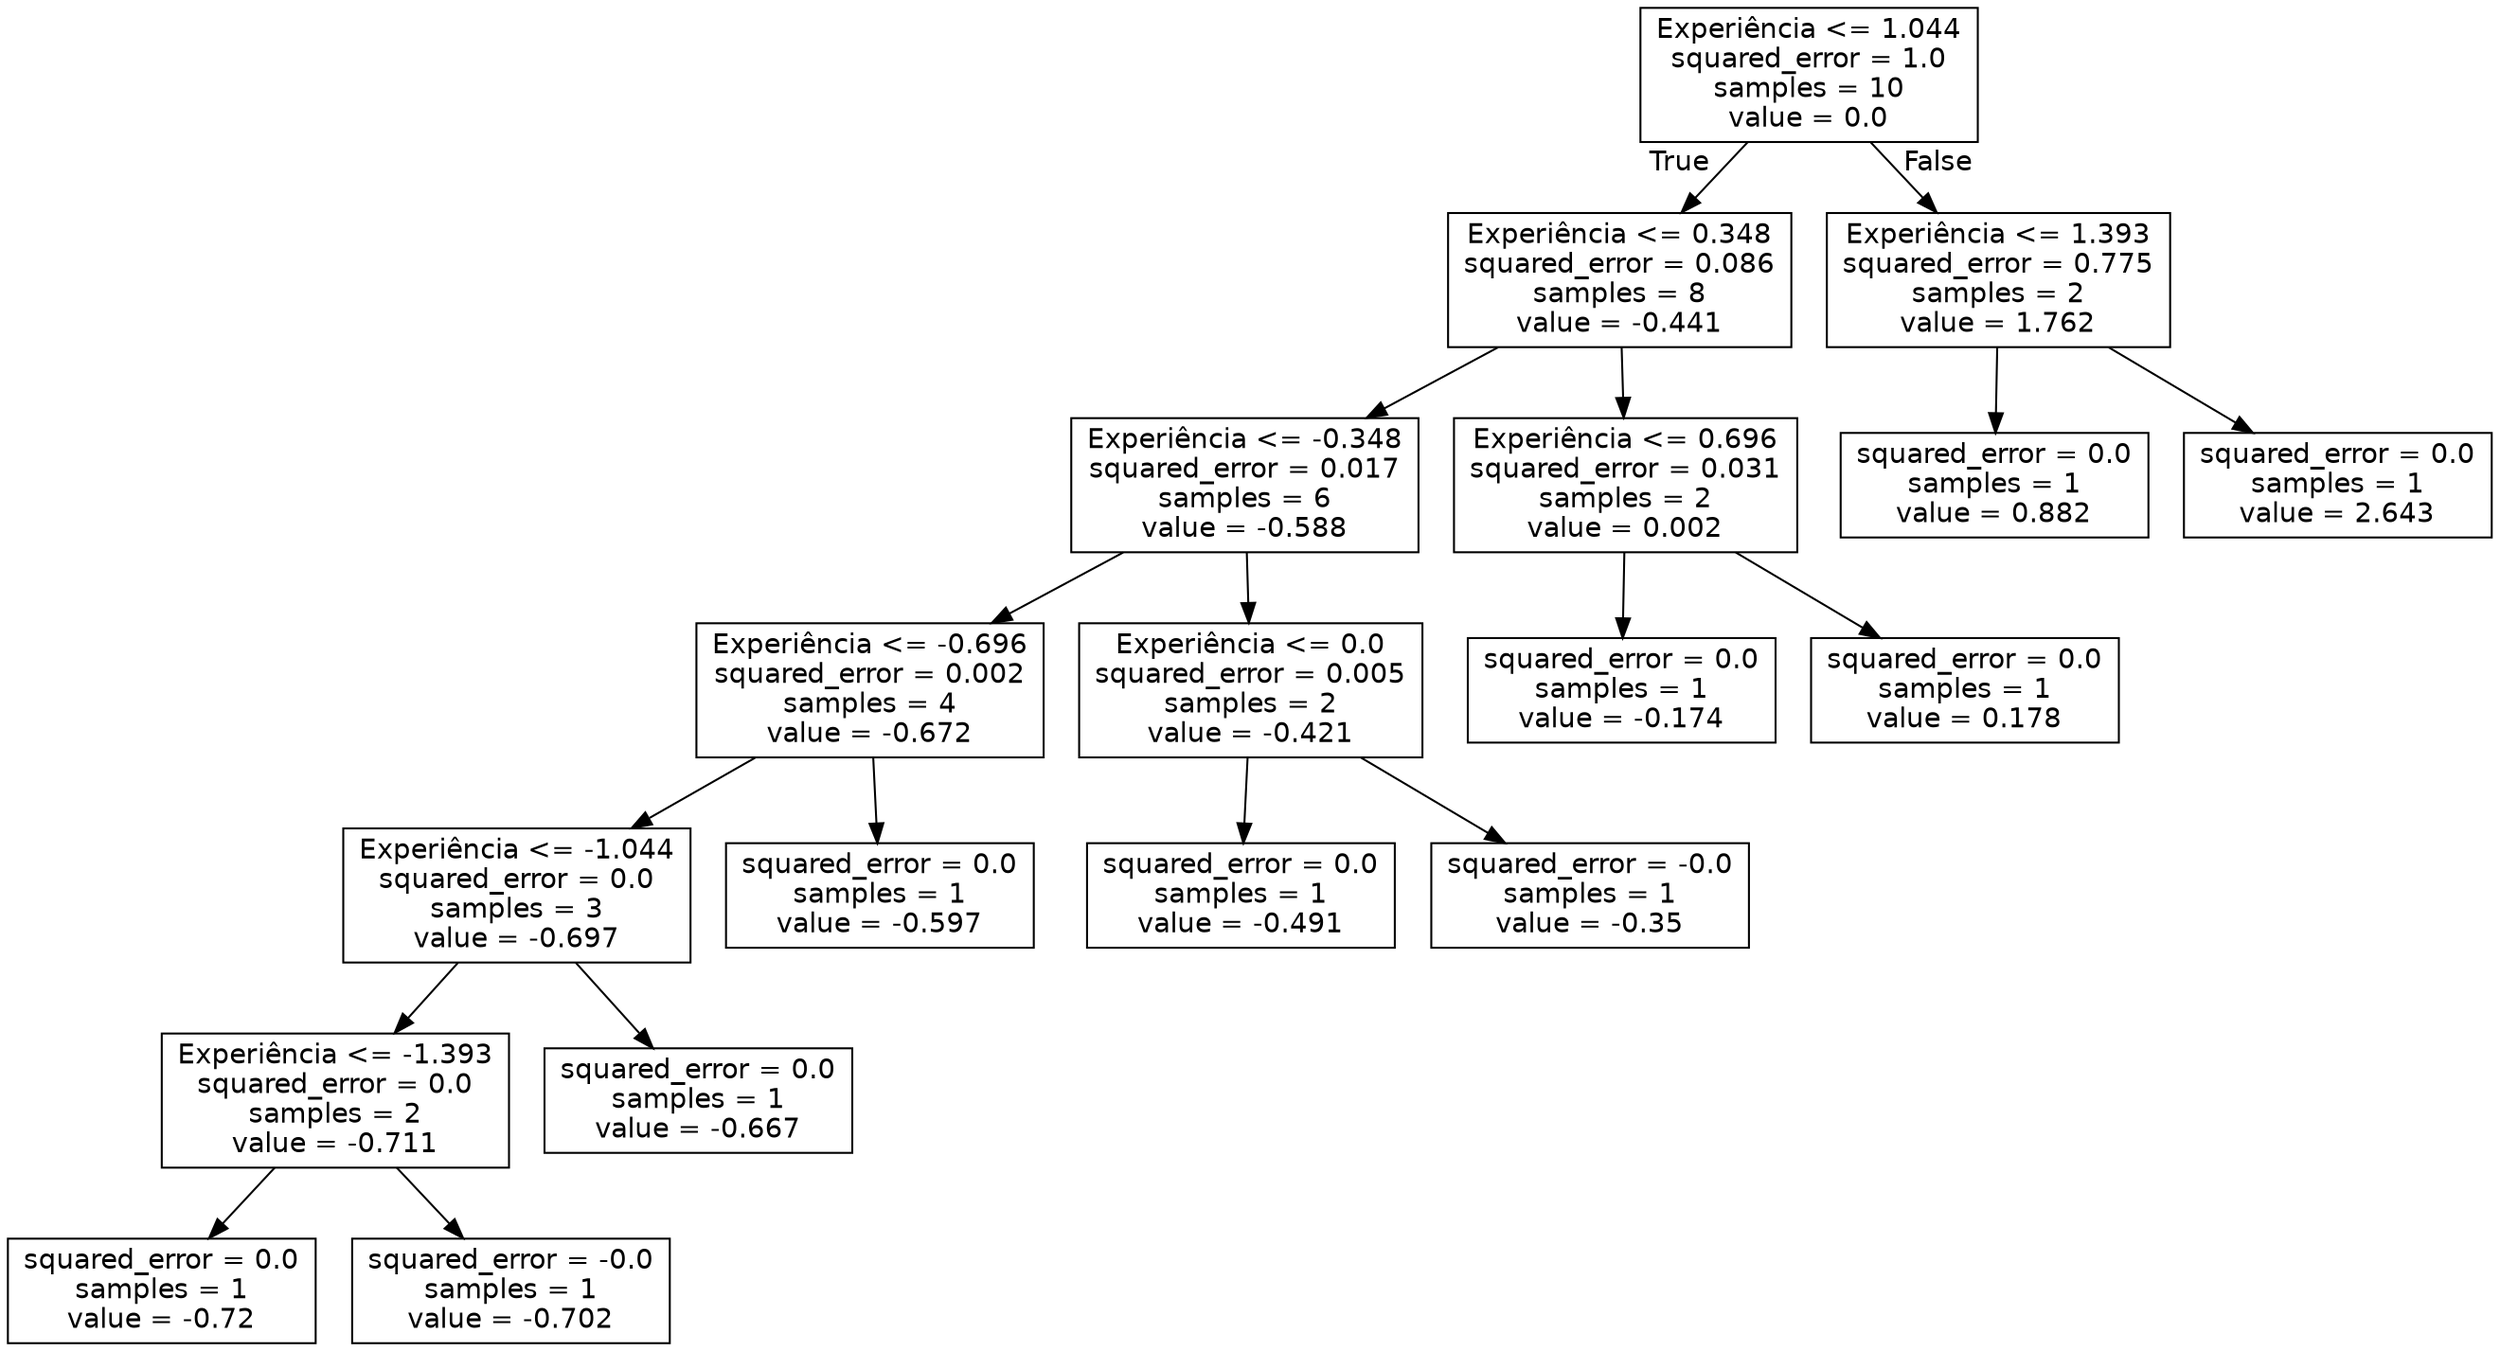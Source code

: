 digraph Tree {
node [shape=box, fontname="helvetica"] ;
edge [fontname="helvetica"] ;
0 [label="Experiência <= 1.044\nsquared_error = 1.0\nsamples = 10\nvalue = 0.0"] ;
1 [label="Experiência <= 0.348\nsquared_error = 0.086\nsamples = 8\nvalue = -0.441"] ;
0 -> 1 [labeldistance=2.5, labelangle=45, headlabel="True"] ;
2 [label="Experiência <= -0.348\nsquared_error = 0.017\nsamples = 6\nvalue = -0.588"] ;
1 -> 2 ;
3 [label="Experiência <= -0.696\nsquared_error = 0.002\nsamples = 4\nvalue = -0.672"] ;
2 -> 3 ;
4 [label="Experiência <= -1.044\nsquared_error = 0.0\nsamples = 3\nvalue = -0.697"] ;
3 -> 4 ;
5 [label="Experiência <= -1.393\nsquared_error = 0.0\nsamples = 2\nvalue = -0.711"] ;
4 -> 5 ;
6 [label="squared_error = 0.0\nsamples = 1\nvalue = -0.72"] ;
5 -> 6 ;
7 [label="squared_error = -0.0\nsamples = 1\nvalue = -0.702"] ;
5 -> 7 ;
8 [label="squared_error = 0.0\nsamples = 1\nvalue = -0.667"] ;
4 -> 8 ;
9 [label="squared_error = 0.0\nsamples = 1\nvalue = -0.597"] ;
3 -> 9 ;
10 [label="Experiência <= 0.0\nsquared_error = 0.005\nsamples = 2\nvalue = -0.421"] ;
2 -> 10 ;
11 [label="squared_error = 0.0\nsamples = 1\nvalue = -0.491"] ;
10 -> 11 ;
12 [label="squared_error = -0.0\nsamples = 1\nvalue = -0.35"] ;
10 -> 12 ;
13 [label="Experiência <= 0.696\nsquared_error = 0.031\nsamples = 2\nvalue = 0.002"] ;
1 -> 13 ;
14 [label="squared_error = 0.0\nsamples = 1\nvalue = -0.174"] ;
13 -> 14 ;
15 [label="squared_error = 0.0\nsamples = 1\nvalue = 0.178"] ;
13 -> 15 ;
16 [label="Experiência <= 1.393\nsquared_error = 0.775\nsamples = 2\nvalue = 1.762"] ;
0 -> 16 [labeldistance=2.5, labelangle=-45, headlabel="False"] ;
17 [label="squared_error = 0.0\nsamples = 1\nvalue = 0.882"] ;
16 -> 17 ;
18 [label="squared_error = 0.0\nsamples = 1\nvalue = 2.643"] ;
16 -> 18 ;
}